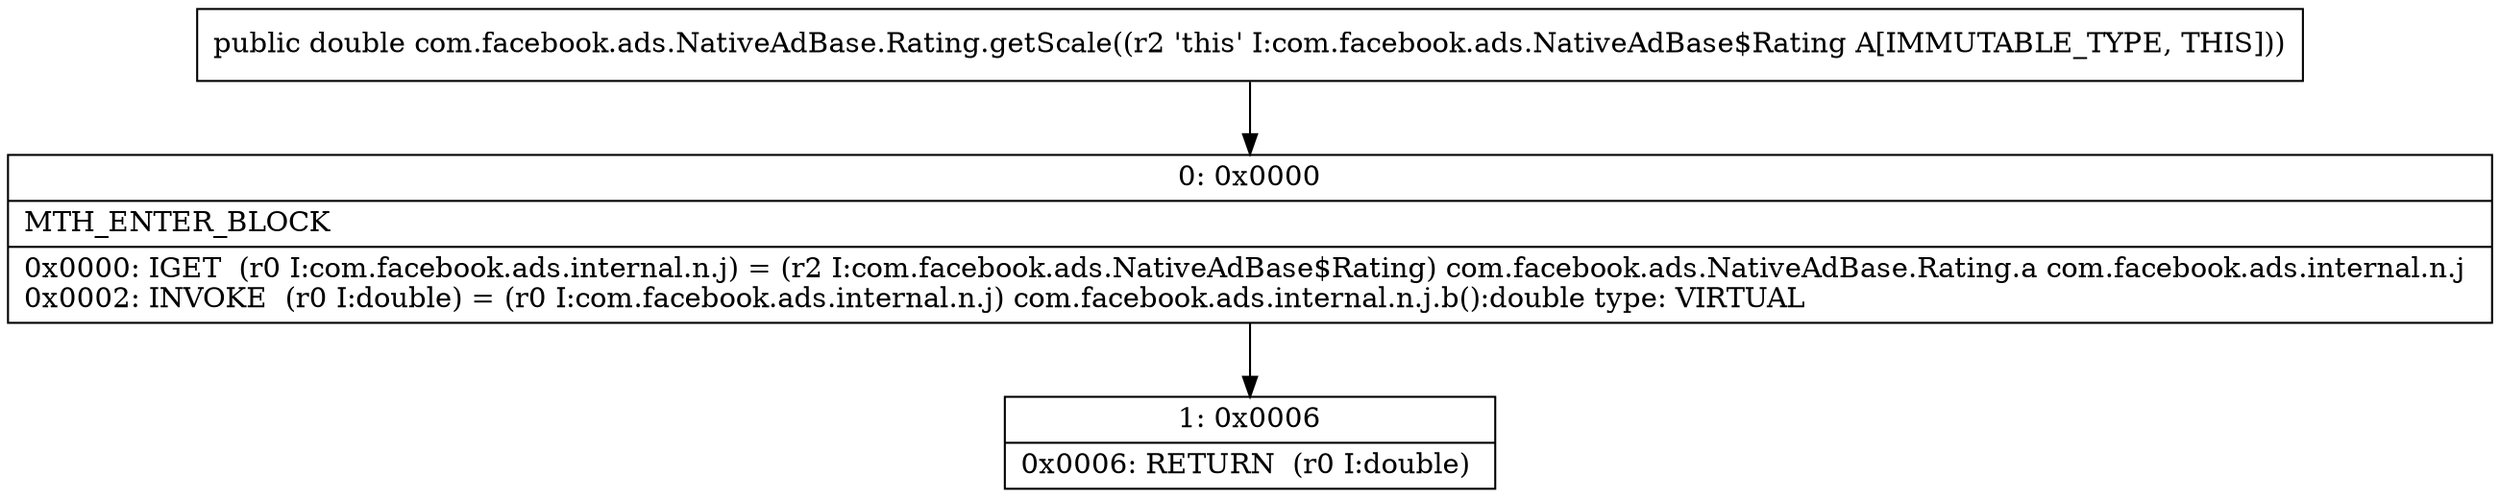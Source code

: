 digraph "CFG forcom.facebook.ads.NativeAdBase.Rating.getScale()D" {
Node_0 [shape=record,label="{0\:\ 0x0000|MTH_ENTER_BLOCK\l|0x0000: IGET  (r0 I:com.facebook.ads.internal.n.j) = (r2 I:com.facebook.ads.NativeAdBase$Rating) com.facebook.ads.NativeAdBase.Rating.a com.facebook.ads.internal.n.j \l0x0002: INVOKE  (r0 I:double) = (r0 I:com.facebook.ads.internal.n.j) com.facebook.ads.internal.n.j.b():double type: VIRTUAL \l}"];
Node_1 [shape=record,label="{1\:\ 0x0006|0x0006: RETURN  (r0 I:double) \l}"];
MethodNode[shape=record,label="{public double com.facebook.ads.NativeAdBase.Rating.getScale((r2 'this' I:com.facebook.ads.NativeAdBase$Rating A[IMMUTABLE_TYPE, THIS])) }"];
MethodNode -> Node_0;
Node_0 -> Node_1;
}


